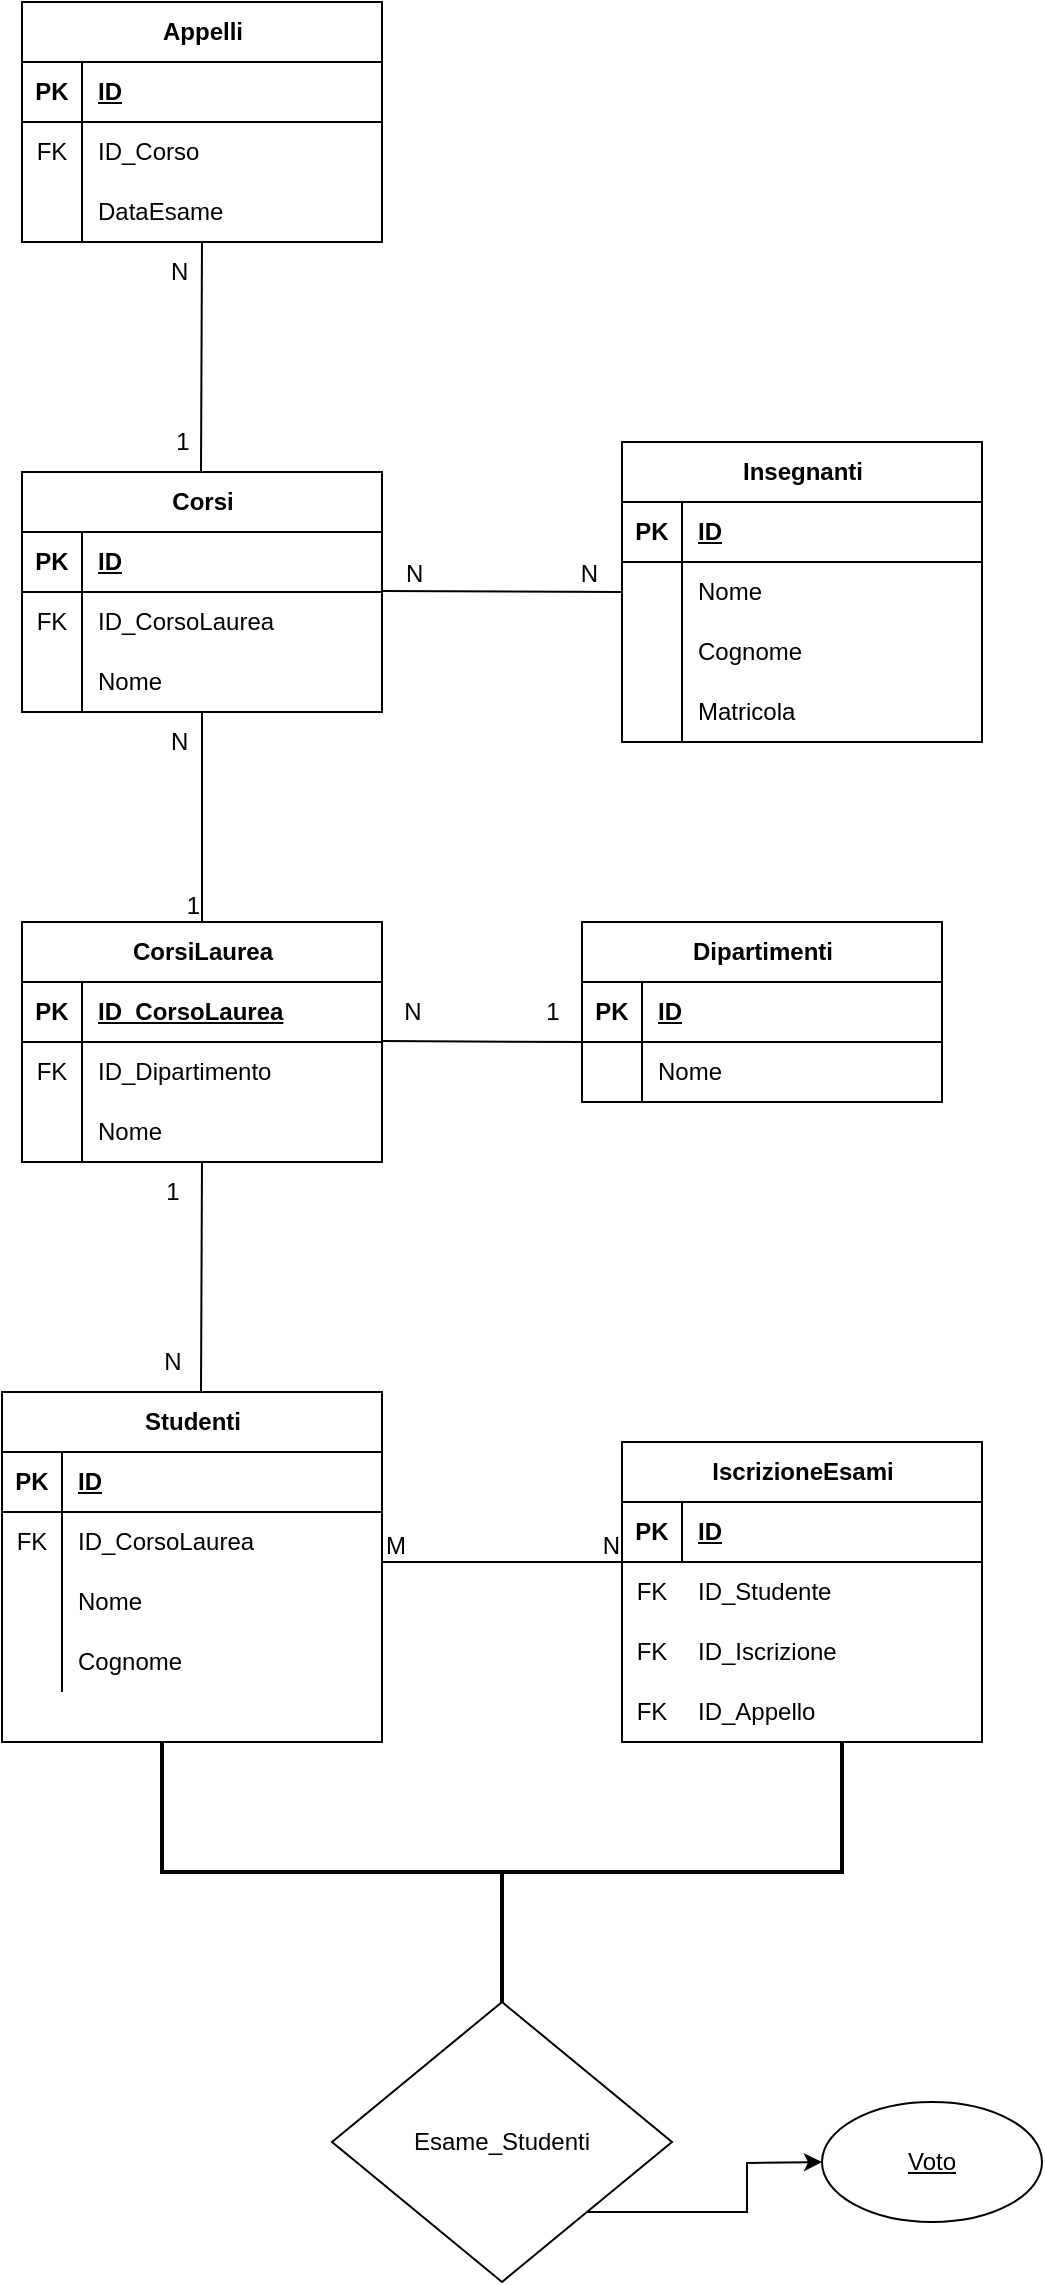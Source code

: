 <mxfile version="23.0.2" type="device">
  <diagram name="Pagina-1" id="lV5YUhgsX5KW6zke6c73">
    <mxGraphModel dx="1098" dy="820" grid="1" gridSize="10" guides="1" tooltips="1" connect="1" arrows="1" fold="1" page="1" pageScale="1" pageWidth="827" pageHeight="1169" math="0" shadow="0">
      <root>
        <mxCell id="0" />
        <mxCell id="1" parent="0" />
        <mxCell id="ryX4nvLWjxonOQmf7CWa-5" value="Corsi" style="shape=table;startSize=30;container=1;collapsible=1;childLayout=tableLayout;fixedRows=1;rowLines=0;fontStyle=1;align=center;resizeLast=1;html=1;" vertex="1" parent="1">
          <mxGeometry x="40" y="465" width="180" height="120" as="geometry" />
        </mxCell>
        <mxCell id="ryX4nvLWjxonOQmf7CWa-6" value="" style="shape=tableRow;horizontal=0;startSize=0;swimlaneHead=0;swimlaneBody=0;fillColor=none;collapsible=0;dropTarget=0;points=[[0,0.5],[1,0.5]];portConstraint=eastwest;top=0;left=0;right=0;bottom=1;" vertex="1" parent="ryX4nvLWjxonOQmf7CWa-5">
          <mxGeometry y="30" width="180" height="30" as="geometry" />
        </mxCell>
        <mxCell id="ryX4nvLWjxonOQmf7CWa-7" value="PK" style="shape=partialRectangle;connectable=0;fillColor=none;top=0;left=0;bottom=0;right=0;fontStyle=1;overflow=hidden;whiteSpace=wrap;html=1;" vertex="1" parent="ryX4nvLWjxonOQmf7CWa-6">
          <mxGeometry width="30" height="30" as="geometry">
            <mxRectangle width="30" height="30" as="alternateBounds" />
          </mxGeometry>
        </mxCell>
        <mxCell id="ryX4nvLWjxonOQmf7CWa-8" value="ID" style="shape=partialRectangle;connectable=0;fillColor=none;top=0;left=0;bottom=0;right=0;align=left;spacingLeft=6;fontStyle=5;overflow=hidden;whiteSpace=wrap;html=1;" vertex="1" parent="ryX4nvLWjxonOQmf7CWa-6">
          <mxGeometry x="30" width="150" height="30" as="geometry">
            <mxRectangle width="150" height="30" as="alternateBounds" />
          </mxGeometry>
        </mxCell>
        <mxCell id="ryX4nvLWjxonOQmf7CWa-9" value="" style="shape=tableRow;horizontal=0;startSize=0;swimlaneHead=0;swimlaneBody=0;fillColor=none;collapsible=0;dropTarget=0;points=[[0,0.5],[1,0.5]];portConstraint=eastwest;top=0;left=0;right=0;bottom=0;" vertex="1" parent="ryX4nvLWjxonOQmf7CWa-5">
          <mxGeometry y="60" width="180" height="30" as="geometry" />
        </mxCell>
        <mxCell id="ryX4nvLWjxonOQmf7CWa-10" value="FK" style="shape=partialRectangle;connectable=0;fillColor=none;top=0;left=0;bottom=0;right=0;editable=1;overflow=hidden;whiteSpace=wrap;html=1;" vertex="1" parent="ryX4nvLWjxonOQmf7CWa-9">
          <mxGeometry width="30" height="30" as="geometry">
            <mxRectangle width="30" height="30" as="alternateBounds" />
          </mxGeometry>
        </mxCell>
        <mxCell id="ryX4nvLWjxonOQmf7CWa-11" value="ID_CorsoLaurea" style="shape=partialRectangle;connectable=0;fillColor=none;top=0;left=0;bottom=0;right=0;align=left;spacingLeft=6;overflow=hidden;whiteSpace=wrap;html=1;" vertex="1" parent="ryX4nvLWjxonOQmf7CWa-9">
          <mxGeometry x="30" width="150" height="30" as="geometry">
            <mxRectangle width="150" height="30" as="alternateBounds" />
          </mxGeometry>
        </mxCell>
        <mxCell id="ryX4nvLWjxonOQmf7CWa-12" value="" style="shape=tableRow;horizontal=0;startSize=0;swimlaneHead=0;swimlaneBody=0;fillColor=none;collapsible=0;dropTarget=0;points=[[0,0.5],[1,0.5]];portConstraint=eastwest;top=0;left=0;right=0;bottom=0;" vertex="1" parent="ryX4nvLWjxonOQmf7CWa-5">
          <mxGeometry y="90" width="180" height="30" as="geometry" />
        </mxCell>
        <mxCell id="ryX4nvLWjxonOQmf7CWa-13" value="" style="shape=partialRectangle;connectable=0;fillColor=none;top=0;left=0;bottom=0;right=0;editable=1;overflow=hidden;whiteSpace=wrap;html=1;" vertex="1" parent="ryX4nvLWjxonOQmf7CWa-12">
          <mxGeometry width="30" height="30" as="geometry">
            <mxRectangle width="30" height="30" as="alternateBounds" />
          </mxGeometry>
        </mxCell>
        <mxCell id="ryX4nvLWjxonOQmf7CWa-14" value="Nome" style="shape=partialRectangle;connectable=0;fillColor=none;top=0;left=0;bottom=0;right=0;align=left;spacingLeft=6;overflow=hidden;whiteSpace=wrap;html=1;" vertex="1" parent="ryX4nvLWjxonOQmf7CWa-12">
          <mxGeometry x="30" width="150" height="30" as="geometry">
            <mxRectangle width="150" height="30" as="alternateBounds" />
          </mxGeometry>
        </mxCell>
        <mxCell id="ryX4nvLWjxonOQmf7CWa-31" value="Insegnanti" style="shape=table;startSize=30;container=1;collapsible=1;childLayout=tableLayout;fixedRows=1;rowLines=0;fontStyle=1;align=center;resizeLast=1;html=1;" vertex="1" parent="1">
          <mxGeometry x="340" y="450" width="180" height="150" as="geometry" />
        </mxCell>
        <mxCell id="ryX4nvLWjxonOQmf7CWa-32" value="" style="shape=tableRow;horizontal=0;startSize=0;swimlaneHead=0;swimlaneBody=0;fillColor=none;collapsible=0;dropTarget=0;points=[[0,0.5],[1,0.5]];portConstraint=eastwest;top=0;left=0;right=0;bottom=1;" vertex="1" parent="ryX4nvLWjxonOQmf7CWa-31">
          <mxGeometry y="30" width="180" height="30" as="geometry" />
        </mxCell>
        <mxCell id="ryX4nvLWjxonOQmf7CWa-33" value="PK" style="shape=partialRectangle;connectable=0;fillColor=none;top=0;left=0;bottom=0;right=0;fontStyle=1;overflow=hidden;whiteSpace=wrap;html=1;" vertex="1" parent="ryX4nvLWjxonOQmf7CWa-32">
          <mxGeometry width="30" height="30" as="geometry">
            <mxRectangle width="30" height="30" as="alternateBounds" />
          </mxGeometry>
        </mxCell>
        <mxCell id="ryX4nvLWjxonOQmf7CWa-34" value="ID" style="shape=partialRectangle;connectable=0;fillColor=none;top=0;left=0;bottom=0;right=0;align=left;spacingLeft=6;fontStyle=5;overflow=hidden;whiteSpace=wrap;html=1;" vertex="1" parent="ryX4nvLWjxonOQmf7CWa-32">
          <mxGeometry x="30" width="150" height="30" as="geometry">
            <mxRectangle width="150" height="30" as="alternateBounds" />
          </mxGeometry>
        </mxCell>
        <mxCell id="ryX4nvLWjxonOQmf7CWa-41" value="" style="shape=tableRow;horizontal=0;startSize=0;swimlaneHead=0;swimlaneBody=0;fillColor=none;collapsible=0;dropTarget=0;points=[[0,0.5],[1,0.5]];portConstraint=eastwest;top=0;left=0;right=0;bottom=0;" vertex="1" parent="ryX4nvLWjxonOQmf7CWa-31">
          <mxGeometry y="60" width="180" height="30" as="geometry" />
        </mxCell>
        <mxCell id="ryX4nvLWjxonOQmf7CWa-42" value="" style="shape=partialRectangle;connectable=0;fillColor=none;top=0;left=0;bottom=0;right=0;editable=1;overflow=hidden;whiteSpace=wrap;html=1;" vertex="1" parent="ryX4nvLWjxonOQmf7CWa-41">
          <mxGeometry width="30" height="30" as="geometry">
            <mxRectangle width="30" height="30" as="alternateBounds" />
          </mxGeometry>
        </mxCell>
        <mxCell id="ryX4nvLWjxonOQmf7CWa-43" value="Nome" style="shape=partialRectangle;connectable=0;fillColor=none;top=0;left=0;bottom=0;right=0;align=left;spacingLeft=6;overflow=hidden;whiteSpace=wrap;html=1;" vertex="1" parent="ryX4nvLWjxonOQmf7CWa-41">
          <mxGeometry x="30" width="150" height="30" as="geometry">
            <mxRectangle width="150" height="30" as="alternateBounds" />
          </mxGeometry>
        </mxCell>
        <mxCell id="ryX4nvLWjxonOQmf7CWa-44" value="" style="shape=tableRow;horizontal=0;startSize=0;swimlaneHead=0;swimlaneBody=0;fillColor=none;collapsible=0;dropTarget=0;points=[[0,0.5],[1,0.5]];portConstraint=eastwest;top=0;left=0;right=0;bottom=0;" vertex="1" parent="ryX4nvLWjxonOQmf7CWa-31">
          <mxGeometry y="90" width="180" height="30" as="geometry" />
        </mxCell>
        <mxCell id="ryX4nvLWjxonOQmf7CWa-45" value="" style="shape=partialRectangle;connectable=0;fillColor=none;top=0;left=0;bottom=0;right=0;editable=1;overflow=hidden;whiteSpace=wrap;html=1;" vertex="1" parent="ryX4nvLWjxonOQmf7CWa-44">
          <mxGeometry width="30" height="30" as="geometry">
            <mxRectangle width="30" height="30" as="alternateBounds" />
          </mxGeometry>
        </mxCell>
        <mxCell id="ryX4nvLWjxonOQmf7CWa-46" value="Cognome" style="shape=partialRectangle;connectable=0;fillColor=none;top=0;left=0;bottom=0;right=0;align=left;spacingLeft=6;overflow=hidden;whiteSpace=wrap;html=1;" vertex="1" parent="ryX4nvLWjxonOQmf7CWa-44">
          <mxGeometry x="30" width="150" height="30" as="geometry">
            <mxRectangle width="150" height="30" as="alternateBounds" />
          </mxGeometry>
        </mxCell>
        <mxCell id="ryX4nvLWjxonOQmf7CWa-38" value="" style="shape=tableRow;horizontal=0;startSize=0;swimlaneHead=0;swimlaneBody=0;fillColor=none;collapsible=0;dropTarget=0;points=[[0,0.5],[1,0.5]];portConstraint=eastwest;top=0;left=0;right=0;bottom=0;" vertex="1" parent="ryX4nvLWjxonOQmf7CWa-31">
          <mxGeometry y="120" width="180" height="30" as="geometry" />
        </mxCell>
        <mxCell id="ryX4nvLWjxonOQmf7CWa-39" value="" style="shape=partialRectangle;connectable=0;fillColor=none;top=0;left=0;bottom=0;right=0;editable=1;overflow=hidden;whiteSpace=wrap;html=1;" vertex="1" parent="ryX4nvLWjxonOQmf7CWa-38">
          <mxGeometry width="30" height="30" as="geometry">
            <mxRectangle width="30" height="30" as="alternateBounds" />
          </mxGeometry>
        </mxCell>
        <mxCell id="ryX4nvLWjxonOQmf7CWa-40" value="Matricola" style="shape=partialRectangle;connectable=0;fillColor=none;top=0;left=0;bottom=0;right=0;align=left;spacingLeft=6;overflow=hidden;whiteSpace=wrap;html=1;" vertex="1" parent="ryX4nvLWjxonOQmf7CWa-38">
          <mxGeometry x="30" width="150" height="30" as="geometry">
            <mxRectangle width="150" height="30" as="alternateBounds" />
          </mxGeometry>
        </mxCell>
        <mxCell id="ryX4nvLWjxonOQmf7CWa-49" value="" style="endArrow=none;html=1;rounded=0;" edge="1" parent="1">
          <mxGeometry relative="1" as="geometry">
            <mxPoint x="129.5" y="465" as="sourcePoint" />
            <mxPoint x="130" y="350" as="targetPoint" />
          </mxGeometry>
        </mxCell>
        <mxCell id="ryX4nvLWjxonOQmf7CWa-123" value="Appelli" style="shape=table;startSize=30;container=1;collapsible=1;childLayout=tableLayout;fixedRows=1;rowLines=0;fontStyle=1;align=center;resizeLast=1;html=1;" vertex="1" parent="1">
          <mxGeometry x="40" y="230" width="180" height="120" as="geometry" />
        </mxCell>
        <mxCell id="ryX4nvLWjxonOQmf7CWa-124" value="" style="shape=tableRow;horizontal=0;startSize=0;swimlaneHead=0;swimlaneBody=0;fillColor=none;collapsible=0;dropTarget=0;points=[[0,0.5],[1,0.5]];portConstraint=eastwest;top=0;left=0;right=0;bottom=1;" vertex="1" parent="ryX4nvLWjxonOQmf7CWa-123">
          <mxGeometry y="30" width="180" height="30" as="geometry" />
        </mxCell>
        <mxCell id="ryX4nvLWjxonOQmf7CWa-125" value="PK" style="shape=partialRectangle;connectable=0;fillColor=none;top=0;left=0;bottom=0;right=0;fontStyle=1;overflow=hidden;whiteSpace=wrap;html=1;" vertex="1" parent="ryX4nvLWjxonOQmf7CWa-124">
          <mxGeometry width="30" height="30" as="geometry">
            <mxRectangle width="30" height="30" as="alternateBounds" />
          </mxGeometry>
        </mxCell>
        <mxCell id="ryX4nvLWjxonOQmf7CWa-126" value="ID" style="shape=partialRectangle;connectable=0;fillColor=none;top=0;left=0;bottom=0;right=0;align=left;spacingLeft=6;fontStyle=5;overflow=hidden;whiteSpace=wrap;html=1;" vertex="1" parent="ryX4nvLWjxonOQmf7CWa-124">
          <mxGeometry x="30" width="150" height="30" as="geometry">
            <mxRectangle width="150" height="30" as="alternateBounds" />
          </mxGeometry>
        </mxCell>
        <mxCell id="ryX4nvLWjxonOQmf7CWa-127" value="" style="shape=tableRow;horizontal=0;startSize=0;swimlaneHead=0;swimlaneBody=0;fillColor=none;collapsible=0;dropTarget=0;points=[[0,0.5],[1,0.5]];portConstraint=eastwest;top=0;left=0;right=0;bottom=0;" vertex="1" parent="ryX4nvLWjxonOQmf7CWa-123">
          <mxGeometry y="60" width="180" height="30" as="geometry" />
        </mxCell>
        <mxCell id="ryX4nvLWjxonOQmf7CWa-128" value="FK" style="shape=partialRectangle;connectable=0;fillColor=none;top=0;left=0;bottom=0;right=0;editable=1;overflow=hidden;whiteSpace=wrap;html=1;" vertex="1" parent="ryX4nvLWjxonOQmf7CWa-127">
          <mxGeometry width="30" height="30" as="geometry">
            <mxRectangle width="30" height="30" as="alternateBounds" />
          </mxGeometry>
        </mxCell>
        <mxCell id="ryX4nvLWjxonOQmf7CWa-129" value="ID_Corso" style="shape=partialRectangle;connectable=0;fillColor=none;top=0;left=0;bottom=0;right=0;align=left;spacingLeft=6;overflow=hidden;whiteSpace=wrap;html=1;" vertex="1" parent="ryX4nvLWjxonOQmf7CWa-127">
          <mxGeometry x="30" width="150" height="30" as="geometry">
            <mxRectangle width="150" height="30" as="alternateBounds" />
          </mxGeometry>
        </mxCell>
        <mxCell id="ryX4nvLWjxonOQmf7CWa-130" value="" style="shape=tableRow;horizontal=0;startSize=0;swimlaneHead=0;swimlaneBody=0;fillColor=none;collapsible=0;dropTarget=0;points=[[0,0.5],[1,0.5]];portConstraint=eastwest;top=0;left=0;right=0;bottom=0;" vertex="1" parent="ryX4nvLWjxonOQmf7CWa-123">
          <mxGeometry y="90" width="180" height="30" as="geometry" />
        </mxCell>
        <mxCell id="ryX4nvLWjxonOQmf7CWa-131" value="" style="shape=partialRectangle;connectable=0;fillColor=none;top=0;left=0;bottom=0;right=0;editable=1;overflow=hidden;whiteSpace=wrap;html=1;" vertex="1" parent="ryX4nvLWjxonOQmf7CWa-130">
          <mxGeometry width="30" height="30" as="geometry">
            <mxRectangle width="30" height="30" as="alternateBounds" />
          </mxGeometry>
        </mxCell>
        <mxCell id="ryX4nvLWjxonOQmf7CWa-132" value="DataEsame" style="shape=partialRectangle;connectable=0;fillColor=none;top=0;left=0;bottom=0;right=0;align=left;spacingLeft=6;overflow=hidden;whiteSpace=wrap;html=1;" vertex="1" parent="ryX4nvLWjxonOQmf7CWa-130">
          <mxGeometry x="30" width="150" height="30" as="geometry">
            <mxRectangle width="150" height="30" as="alternateBounds" />
          </mxGeometry>
        </mxCell>
        <mxCell id="ryX4nvLWjxonOQmf7CWa-133" value="&lt;span style=&quot;white-space: pre;&quot;&gt;&#x9;&lt;/span&gt;N" style="text;html=1;align=center;verticalAlign=middle;resizable=0;points=[];autosize=1;strokeColor=none;fillColor=none;" vertex="1" parent="1">
          <mxGeometry x="75" y="350" width="60" height="30" as="geometry" />
        </mxCell>
        <mxCell id="ryX4nvLWjxonOQmf7CWa-134" value="1" style="text;html=1;align=center;verticalAlign=middle;resizable=0;points=[];autosize=1;strokeColor=none;fillColor=none;" vertex="1" parent="1">
          <mxGeometry x="105" y="435" width="30" height="30" as="geometry" />
        </mxCell>
        <mxCell id="ryX4nvLWjxonOQmf7CWa-158" value="Studenti" style="shape=table;startSize=30;container=1;collapsible=1;childLayout=tableLayout;fixedRows=1;rowLines=0;fontStyle=1;align=center;resizeLast=1;html=1;" vertex="1" parent="1">
          <mxGeometry x="30" y="925" width="190" height="175" as="geometry" />
        </mxCell>
        <mxCell id="ryX4nvLWjxonOQmf7CWa-159" value="" style="shape=tableRow;horizontal=0;startSize=0;swimlaneHead=0;swimlaneBody=0;fillColor=none;collapsible=0;dropTarget=0;points=[[0,0.5],[1,0.5]];portConstraint=eastwest;top=0;left=0;right=0;bottom=1;" vertex="1" parent="ryX4nvLWjxonOQmf7CWa-158">
          <mxGeometry y="30" width="190" height="30" as="geometry" />
        </mxCell>
        <mxCell id="ryX4nvLWjxonOQmf7CWa-160" value="PK" style="shape=partialRectangle;connectable=0;fillColor=none;top=0;left=0;bottom=0;right=0;fontStyle=1;overflow=hidden;whiteSpace=wrap;html=1;" vertex="1" parent="ryX4nvLWjxonOQmf7CWa-159">
          <mxGeometry width="30" height="30" as="geometry">
            <mxRectangle width="30" height="30" as="alternateBounds" />
          </mxGeometry>
        </mxCell>
        <mxCell id="ryX4nvLWjxonOQmf7CWa-161" value="ID" style="shape=partialRectangle;connectable=0;fillColor=none;top=0;left=0;bottom=0;right=0;align=left;spacingLeft=6;fontStyle=5;overflow=hidden;whiteSpace=wrap;html=1;" vertex="1" parent="ryX4nvLWjxonOQmf7CWa-159">
          <mxGeometry x="30" width="160" height="30" as="geometry">
            <mxRectangle width="160" height="30" as="alternateBounds" />
          </mxGeometry>
        </mxCell>
        <mxCell id="ryX4nvLWjxonOQmf7CWa-162" value="" style="shape=tableRow;horizontal=0;startSize=0;swimlaneHead=0;swimlaneBody=0;fillColor=none;collapsible=0;dropTarget=0;points=[[0,0.5],[1,0.5]];portConstraint=eastwest;top=0;left=0;right=0;bottom=0;" vertex="1" parent="ryX4nvLWjxonOQmf7CWa-158">
          <mxGeometry y="60" width="190" height="30" as="geometry" />
        </mxCell>
        <mxCell id="ryX4nvLWjxonOQmf7CWa-163" value="FK" style="shape=partialRectangle;connectable=0;fillColor=none;top=0;left=0;bottom=0;right=0;editable=1;overflow=hidden;whiteSpace=wrap;html=1;" vertex="1" parent="ryX4nvLWjxonOQmf7CWa-162">
          <mxGeometry width="30" height="30" as="geometry">
            <mxRectangle width="30" height="30" as="alternateBounds" />
          </mxGeometry>
        </mxCell>
        <mxCell id="ryX4nvLWjxonOQmf7CWa-164" value="ID_CorsoLaurea" style="shape=partialRectangle;connectable=0;fillColor=none;top=0;left=0;bottom=0;right=0;align=left;spacingLeft=6;overflow=hidden;whiteSpace=wrap;html=1;" vertex="1" parent="ryX4nvLWjxonOQmf7CWa-162">
          <mxGeometry x="30" width="160" height="30" as="geometry">
            <mxRectangle width="160" height="30" as="alternateBounds" />
          </mxGeometry>
        </mxCell>
        <mxCell id="ryX4nvLWjxonOQmf7CWa-205" value="" style="shape=tableRow;horizontal=0;startSize=0;swimlaneHead=0;swimlaneBody=0;fillColor=none;collapsible=0;dropTarget=0;points=[[0,0.5],[1,0.5]];portConstraint=eastwest;top=0;left=0;right=0;bottom=0;" vertex="1" parent="ryX4nvLWjxonOQmf7CWa-158">
          <mxGeometry y="90" width="190" height="30" as="geometry" />
        </mxCell>
        <mxCell id="ryX4nvLWjxonOQmf7CWa-206" value="" style="shape=partialRectangle;connectable=0;fillColor=none;top=0;left=0;bottom=0;right=0;editable=1;overflow=hidden;whiteSpace=wrap;html=1;" vertex="1" parent="ryX4nvLWjxonOQmf7CWa-205">
          <mxGeometry width="30" height="30" as="geometry">
            <mxRectangle width="30" height="30" as="alternateBounds" />
          </mxGeometry>
        </mxCell>
        <mxCell id="ryX4nvLWjxonOQmf7CWa-207" value="Nome" style="shape=partialRectangle;connectable=0;fillColor=none;top=0;left=0;bottom=0;right=0;align=left;spacingLeft=6;overflow=hidden;whiteSpace=wrap;html=1;" vertex="1" parent="ryX4nvLWjxonOQmf7CWa-205">
          <mxGeometry x="30" width="160" height="30" as="geometry">
            <mxRectangle width="160" height="30" as="alternateBounds" />
          </mxGeometry>
        </mxCell>
        <mxCell id="ryX4nvLWjxonOQmf7CWa-165" value="" style="shape=tableRow;horizontal=0;startSize=0;swimlaneHead=0;swimlaneBody=0;fillColor=none;collapsible=0;dropTarget=0;points=[[0,0.5],[1,0.5]];portConstraint=eastwest;top=0;left=0;right=0;bottom=0;" vertex="1" parent="ryX4nvLWjxonOQmf7CWa-158">
          <mxGeometry y="120" width="190" height="30" as="geometry" />
        </mxCell>
        <mxCell id="ryX4nvLWjxonOQmf7CWa-166" value="" style="shape=partialRectangle;connectable=0;fillColor=none;top=0;left=0;bottom=0;right=0;editable=1;overflow=hidden;whiteSpace=wrap;html=1;" vertex="1" parent="ryX4nvLWjxonOQmf7CWa-165">
          <mxGeometry width="30" height="30" as="geometry">
            <mxRectangle width="30" height="30" as="alternateBounds" />
          </mxGeometry>
        </mxCell>
        <mxCell id="ryX4nvLWjxonOQmf7CWa-167" value="Cognome" style="shape=partialRectangle;connectable=0;fillColor=none;top=0;left=0;bottom=0;right=0;align=left;spacingLeft=6;overflow=hidden;whiteSpace=wrap;html=1;" vertex="1" parent="ryX4nvLWjxonOQmf7CWa-165">
          <mxGeometry x="30" width="160" height="30" as="geometry">
            <mxRectangle width="160" height="30" as="alternateBounds" />
          </mxGeometry>
        </mxCell>
        <mxCell id="ryX4nvLWjxonOQmf7CWa-169" value="" style="endArrow=none;html=1;rounded=0;" edge="1" parent="1">
          <mxGeometry relative="1" as="geometry">
            <mxPoint x="129.5" y="925" as="sourcePoint" />
            <mxPoint x="130" y="810" as="targetPoint" />
          </mxGeometry>
        </mxCell>
        <mxCell id="ryX4nvLWjxonOQmf7CWa-170" value="CorsiLaurea" style="shape=table;startSize=30;container=1;collapsible=1;childLayout=tableLayout;fixedRows=1;rowLines=0;fontStyle=1;align=center;resizeLast=1;html=1;" vertex="1" parent="1">
          <mxGeometry x="40" y="690" width="180" height="120" as="geometry" />
        </mxCell>
        <mxCell id="ryX4nvLWjxonOQmf7CWa-171" value="" style="shape=tableRow;horizontal=0;startSize=0;swimlaneHead=0;swimlaneBody=0;fillColor=none;collapsible=0;dropTarget=0;points=[[0,0.5],[1,0.5]];portConstraint=eastwest;top=0;left=0;right=0;bottom=1;" vertex="1" parent="ryX4nvLWjxonOQmf7CWa-170">
          <mxGeometry y="30" width="180" height="30" as="geometry" />
        </mxCell>
        <mxCell id="ryX4nvLWjxonOQmf7CWa-172" value="PK" style="shape=partialRectangle;connectable=0;fillColor=none;top=0;left=0;bottom=0;right=0;fontStyle=1;overflow=hidden;whiteSpace=wrap;html=1;" vertex="1" parent="ryX4nvLWjxonOQmf7CWa-171">
          <mxGeometry width="30" height="30" as="geometry">
            <mxRectangle width="30" height="30" as="alternateBounds" />
          </mxGeometry>
        </mxCell>
        <mxCell id="ryX4nvLWjxonOQmf7CWa-173" value="ID_CorsoLaurea" style="shape=partialRectangle;connectable=0;fillColor=none;top=0;left=0;bottom=0;right=0;align=left;spacingLeft=6;fontStyle=5;overflow=hidden;whiteSpace=wrap;html=1;" vertex="1" parent="ryX4nvLWjxonOQmf7CWa-171">
          <mxGeometry x="30" width="150" height="30" as="geometry">
            <mxRectangle width="150" height="30" as="alternateBounds" />
          </mxGeometry>
        </mxCell>
        <mxCell id="ryX4nvLWjxonOQmf7CWa-186" value="" style="shape=tableRow;horizontal=0;startSize=0;swimlaneHead=0;swimlaneBody=0;fillColor=none;collapsible=0;dropTarget=0;points=[[0,0.5],[1,0.5]];portConstraint=eastwest;top=0;left=0;right=0;bottom=0;" vertex="1" parent="ryX4nvLWjxonOQmf7CWa-170">
          <mxGeometry y="60" width="180" height="30" as="geometry" />
        </mxCell>
        <mxCell id="ryX4nvLWjxonOQmf7CWa-187" value="FK" style="shape=partialRectangle;connectable=0;fillColor=none;top=0;left=0;bottom=0;right=0;editable=1;overflow=hidden;whiteSpace=wrap;html=1;" vertex="1" parent="ryX4nvLWjxonOQmf7CWa-186">
          <mxGeometry width="30" height="30" as="geometry">
            <mxRectangle width="30" height="30" as="alternateBounds" />
          </mxGeometry>
        </mxCell>
        <mxCell id="ryX4nvLWjxonOQmf7CWa-188" value="ID_Dipartimento" style="shape=partialRectangle;connectable=0;fillColor=none;top=0;left=0;bottom=0;right=0;align=left;spacingLeft=6;overflow=hidden;whiteSpace=wrap;html=1;" vertex="1" parent="ryX4nvLWjxonOQmf7CWa-186">
          <mxGeometry x="30" width="150" height="30" as="geometry">
            <mxRectangle width="150" height="30" as="alternateBounds" />
          </mxGeometry>
        </mxCell>
        <mxCell id="ryX4nvLWjxonOQmf7CWa-174" value="" style="shape=tableRow;horizontal=0;startSize=0;swimlaneHead=0;swimlaneBody=0;fillColor=none;collapsible=0;dropTarget=0;points=[[0,0.5],[1,0.5]];portConstraint=eastwest;top=0;left=0;right=0;bottom=0;" vertex="1" parent="ryX4nvLWjxonOQmf7CWa-170">
          <mxGeometry y="90" width="180" height="30" as="geometry" />
        </mxCell>
        <mxCell id="ryX4nvLWjxonOQmf7CWa-175" value="" style="shape=partialRectangle;connectable=0;fillColor=none;top=0;left=0;bottom=0;right=0;editable=1;overflow=hidden;whiteSpace=wrap;html=1;" vertex="1" parent="ryX4nvLWjxonOQmf7CWa-174">
          <mxGeometry width="30" height="30" as="geometry">
            <mxRectangle width="30" height="30" as="alternateBounds" />
          </mxGeometry>
        </mxCell>
        <mxCell id="ryX4nvLWjxonOQmf7CWa-176" value="Nome" style="shape=partialRectangle;connectable=0;fillColor=none;top=0;left=0;bottom=0;right=0;align=left;spacingLeft=6;overflow=hidden;whiteSpace=wrap;html=1;" vertex="1" parent="ryX4nvLWjxonOQmf7CWa-174">
          <mxGeometry x="30" width="150" height="30" as="geometry">
            <mxRectangle width="150" height="30" as="alternateBounds" />
          </mxGeometry>
        </mxCell>
        <mxCell id="ryX4nvLWjxonOQmf7CWa-180" value="1" style="text;html=1;align=center;verticalAlign=middle;resizable=0;points=[];autosize=1;strokeColor=none;fillColor=none;" vertex="1" parent="1">
          <mxGeometry x="100" y="810" width="30" height="30" as="geometry" />
        </mxCell>
        <mxCell id="ryX4nvLWjxonOQmf7CWa-181" value="N" style="text;html=1;align=center;verticalAlign=middle;resizable=0;points=[];autosize=1;strokeColor=none;fillColor=none;" vertex="1" parent="1">
          <mxGeometry x="100" y="895" width="30" height="30" as="geometry" />
        </mxCell>
        <mxCell id="ryX4nvLWjxonOQmf7CWa-183" value="" style="endArrow=none;html=1;rounded=0;entryX=0.5;entryY=0;entryDx=0;entryDy=0;" edge="1" parent="1" source="ryX4nvLWjxonOQmf7CWa-12" target="ryX4nvLWjxonOQmf7CWa-170">
          <mxGeometry relative="1" as="geometry">
            <mxPoint x="60" y="630" as="sourcePoint" />
            <mxPoint x="220" y="630" as="targetPoint" />
          </mxGeometry>
        </mxCell>
        <mxCell id="ryX4nvLWjxonOQmf7CWa-184" value="1" style="resizable=0;html=1;whiteSpace=wrap;align=right;verticalAlign=bottom;" connectable="0" vertex="1" parent="ryX4nvLWjxonOQmf7CWa-183">
          <mxGeometry x="1" relative="1" as="geometry" />
        </mxCell>
        <mxCell id="ryX4nvLWjxonOQmf7CWa-185" value="&lt;span style=&quot;white-space: pre;&quot;&gt;&#x9;&lt;/span&gt;N" style="text;html=1;align=center;verticalAlign=middle;resizable=0;points=[];autosize=1;strokeColor=none;fillColor=none;" vertex="1" parent="1">
          <mxGeometry x="75" y="585" width="60" height="30" as="geometry" />
        </mxCell>
        <mxCell id="ryX4nvLWjxonOQmf7CWa-189" value="Dipartimenti" style="shape=table;startSize=30;container=1;collapsible=1;childLayout=tableLayout;fixedRows=1;rowLines=0;fontStyle=1;align=center;resizeLast=1;html=1;" vertex="1" parent="1">
          <mxGeometry x="320" y="690" width="180" height="90" as="geometry" />
        </mxCell>
        <mxCell id="ryX4nvLWjxonOQmf7CWa-190" value="" style="shape=tableRow;horizontal=0;startSize=0;swimlaneHead=0;swimlaneBody=0;fillColor=none;collapsible=0;dropTarget=0;points=[[0,0.5],[1,0.5]];portConstraint=eastwest;top=0;left=0;right=0;bottom=1;" vertex="1" parent="ryX4nvLWjxonOQmf7CWa-189">
          <mxGeometry y="30" width="180" height="30" as="geometry" />
        </mxCell>
        <mxCell id="ryX4nvLWjxonOQmf7CWa-191" value="PK" style="shape=partialRectangle;connectable=0;fillColor=none;top=0;left=0;bottom=0;right=0;fontStyle=1;overflow=hidden;whiteSpace=wrap;html=1;" vertex="1" parent="ryX4nvLWjxonOQmf7CWa-190">
          <mxGeometry width="30" height="30" as="geometry">
            <mxRectangle width="30" height="30" as="alternateBounds" />
          </mxGeometry>
        </mxCell>
        <mxCell id="ryX4nvLWjxonOQmf7CWa-192" value="ID" style="shape=partialRectangle;connectable=0;fillColor=none;top=0;left=0;bottom=0;right=0;align=left;spacingLeft=6;fontStyle=5;overflow=hidden;whiteSpace=wrap;html=1;" vertex="1" parent="ryX4nvLWjxonOQmf7CWa-190">
          <mxGeometry x="30" width="150" height="30" as="geometry">
            <mxRectangle width="150" height="30" as="alternateBounds" />
          </mxGeometry>
        </mxCell>
        <mxCell id="ryX4nvLWjxonOQmf7CWa-193" value="" style="shape=tableRow;horizontal=0;startSize=0;swimlaneHead=0;swimlaneBody=0;fillColor=none;collapsible=0;dropTarget=0;points=[[0,0.5],[1,0.5]];portConstraint=eastwest;top=0;left=0;right=0;bottom=0;" vertex="1" parent="ryX4nvLWjxonOQmf7CWa-189">
          <mxGeometry y="60" width="180" height="30" as="geometry" />
        </mxCell>
        <mxCell id="ryX4nvLWjxonOQmf7CWa-194" value="" style="shape=partialRectangle;connectable=0;fillColor=none;top=0;left=0;bottom=0;right=0;editable=1;overflow=hidden;whiteSpace=wrap;html=1;" vertex="1" parent="ryX4nvLWjxonOQmf7CWa-193">
          <mxGeometry width="30" height="30" as="geometry">
            <mxRectangle width="30" height="30" as="alternateBounds" />
          </mxGeometry>
        </mxCell>
        <mxCell id="ryX4nvLWjxonOQmf7CWa-195" value="Nome" style="shape=partialRectangle;connectable=0;fillColor=none;top=0;left=0;bottom=0;right=0;align=left;spacingLeft=6;overflow=hidden;whiteSpace=wrap;html=1;" vertex="1" parent="ryX4nvLWjxonOQmf7CWa-193">
          <mxGeometry x="30" width="150" height="30" as="geometry">
            <mxRectangle width="150" height="30" as="alternateBounds" />
          </mxGeometry>
        </mxCell>
        <mxCell id="ryX4nvLWjxonOQmf7CWa-200" value="" style="endArrow=none;html=1;rounded=0;" edge="1" parent="1">
          <mxGeometry relative="1" as="geometry">
            <mxPoint x="220" y="749.5" as="sourcePoint" />
            <mxPoint x="320" y="750" as="targetPoint" />
          </mxGeometry>
        </mxCell>
        <mxCell id="ryX4nvLWjxonOQmf7CWa-201" value="" style="resizable=0;html=1;whiteSpace=wrap;align=right;verticalAlign=bottom;" connectable="0" vertex="1" parent="ryX4nvLWjxonOQmf7CWa-200">
          <mxGeometry x="1" relative="1" as="geometry" />
        </mxCell>
        <mxCell id="ryX4nvLWjxonOQmf7CWa-203" value="N" style="text;html=1;align=center;verticalAlign=middle;resizable=0;points=[];autosize=1;strokeColor=none;fillColor=none;" vertex="1" parent="1">
          <mxGeometry x="220" y="720" width="30" height="30" as="geometry" />
        </mxCell>
        <mxCell id="ryX4nvLWjxonOQmf7CWa-204" value="1" style="text;html=1;align=center;verticalAlign=middle;resizable=0;points=[];autosize=1;strokeColor=none;fillColor=none;" vertex="1" parent="1">
          <mxGeometry x="290" y="720" width="30" height="30" as="geometry" />
        </mxCell>
        <mxCell id="ryX4nvLWjxonOQmf7CWa-212" value="" style="endArrow=none;html=1;rounded=0;" edge="1" parent="1">
          <mxGeometry relative="1" as="geometry">
            <mxPoint x="220" y="524.5" as="sourcePoint" />
            <mxPoint x="340" y="525" as="targetPoint" />
          </mxGeometry>
        </mxCell>
        <mxCell id="ryX4nvLWjxonOQmf7CWa-213" value="N" style="resizable=0;html=1;whiteSpace=wrap;align=left;verticalAlign=bottom;" connectable="0" vertex="1" parent="ryX4nvLWjxonOQmf7CWa-212">
          <mxGeometry x="-1" relative="1" as="geometry">
            <mxPoint x="10" as="offset" />
          </mxGeometry>
        </mxCell>
        <mxCell id="ryX4nvLWjxonOQmf7CWa-214" value="N" style="resizable=0;html=1;whiteSpace=wrap;align=right;verticalAlign=bottom;" connectable="0" vertex="1" parent="ryX4nvLWjxonOQmf7CWa-212">
          <mxGeometry x="1" relative="1" as="geometry">
            <mxPoint x="-10" as="offset" />
          </mxGeometry>
        </mxCell>
        <mxCell id="ryX4nvLWjxonOQmf7CWa-215" value="" style="endArrow=none;html=1;rounded=0;" edge="1" parent="1">
          <mxGeometry relative="1" as="geometry">
            <mxPoint x="220" y="1010" as="sourcePoint" />
            <mxPoint x="340" y="1010" as="targetPoint" />
          </mxGeometry>
        </mxCell>
        <mxCell id="ryX4nvLWjxonOQmf7CWa-216" value="M" style="resizable=0;html=1;whiteSpace=wrap;align=left;verticalAlign=bottom;" connectable="0" vertex="1" parent="ryX4nvLWjxonOQmf7CWa-215">
          <mxGeometry x="-1" relative="1" as="geometry" />
        </mxCell>
        <mxCell id="ryX4nvLWjxonOQmf7CWa-217" value="N" style="resizable=0;html=1;whiteSpace=wrap;align=right;verticalAlign=bottom;" connectable="0" vertex="1" parent="ryX4nvLWjxonOQmf7CWa-215">
          <mxGeometry x="1" relative="1" as="geometry" />
        </mxCell>
        <mxCell id="ryX4nvLWjxonOQmf7CWa-220" value="IscrizioneEsami" style="shape=table;startSize=30;container=1;collapsible=1;childLayout=tableLayout;fixedRows=1;rowLines=0;fontStyle=1;align=center;resizeLast=1;html=1;" vertex="1" parent="1">
          <mxGeometry x="340" y="950" width="180" height="150" as="geometry" />
        </mxCell>
        <mxCell id="ryX4nvLWjxonOQmf7CWa-221" value="" style="shape=tableRow;horizontal=0;startSize=0;swimlaneHead=0;swimlaneBody=0;fillColor=none;collapsible=0;dropTarget=0;points=[[0,0.5],[1,0.5]];portConstraint=eastwest;top=0;left=0;right=0;bottom=1;" vertex="1" parent="ryX4nvLWjxonOQmf7CWa-220">
          <mxGeometry y="30" width="180" height="30" as="geometry" />
        </mxCell>
        <mxCell id="ryX4nvLWjxonOQmf7CWa-222" value="PK" style="shape=partialRectangle;connectable=0;fillColor=none;top=0;left=0;bottom=0;right=0;fontStyle=1;overflow=hidden;whiteSpace=wrap;html=1;" vertex="1" parent="ryX4nvLWjxonOQmf7CWa-221">
          <mxGeometry width="30" height="30" as="geometry">
            <mxRectangle width="30" height="30" as="alternateBounds" />
          </mxGeometry>
        </mxCell>
        <mxCell id="ryX4nvLWjxonOQmf7CWa-223" value="ID" style="shape=partialRectangle;connectable=0;fillColor=none;top=0;left=0;bottom=0;right=0;align=left;spacingLeft=6;fontStyle=5;overflow=hidden;whiteSpace=wrap;html=1;" vertex="1" parent="ryX4nvLWjxonOQmf7CWa-221">
          <mxGeometry x="30" width="150" height="30" as="geometry">
            <mxRectangle width="150" height="30" as="alternateBounds" />
          </mxGeometry>
        </mxCell>
        <mxCell id="ryX4nvLWjxonOQmf7CWa-227" value="" style="resizable=0;html=1;whiteSpace=wrap;align=right;verticalAlign=bottom;" connectable="0" vertex="1" parent="1">
          <mxGeometry x="340" y="1010.0" as="geometry" />
        </mxCell>
        <mxCell id="ryX4nvLWjxonOQmf7CWa-228" value="" style="shape=table;startSize=0;container=1;collapsible=1;childLayout=tableLayout;fixedRows=1;rowLines=0;fontStyle=0;align=center;resizeLast=1;strokeColor=none;fillColor=none;collapsible=0;" vertex="1" parent="1">
          <mxGeometry x="340" y="1010" width="180" height="90" as="geometry" />
        </mxCell>
        <mxCell id="ryX4nvLWjxonOQmf7CWa-235" value="" style="shape=tableRow;horizontal=0;startSize=0;swimlaneHead=0;swimlaneBody=0;fillColor=none;collapsible=0;dropTarget=0;points=[[0,0.5],[1,0.5]];portConstraint=eastwest;top=0;left=0;right=0;bottom=0;" vertex="1" parent="ryX4nvLWjxonOQmf7CWa-228">
          <mxGeometry width="180" height="30" as="geometry" />
        </mxCell>
        <mxCell id="ryX4nvLWjxonOQmf7CWa-236" value="FK" style="shape=partialRectangle;connectable=0;fillColor=none;top=0;left=0;bottom=0;right=0;fontStyle=0;overflow=hidden;whiteSpace=wrap;html=1;" vertex="1" parent="ryX4nvLWjxonOQmf7CWa-235">
          <mxGeometry width="30" height="30" as="geometry">
            <mxRectangle width="30" height="30" as="alternateBounds" />
          </mxGeometry>
        </mxCell>
        <mxCell id="ryX4nvLWjxonOQmf7CWa-237" value="ID_Studente" style="shape=partialRectangle;connectable=0;fillColor=none;top=0;left=0;bottom=0;right=0;align=left;spacingLeft=6;fontStyle=0;overflow=hidden;whiteSpace=wrap;html=1;" vertex="1" parent="ryX4nvLWjxonOQmf7CWa-235">
          <mxGeometry x="30" width="150" height="30" as="geometry">
            <mxRectangle width="150" height="30" as="alternateBounds" />
          </mxGeometry>
        </mxCell>
        <mxCell id="ryX4nvLWjxonOQmf7CWa-238" value="" style="shape=tableRow;horizontal=0;startSize=0;swimlaneHead=0;swimlaneBody=0;fillColor=none;collapsible=0;dropTarget=0;points=[[0,0.5],[1,0.5]];portConstraint=eastwest;top=0;left=0;right=0;bottom=0;" vertex="1" parent="ryX4nvLWjxonOQmf7CWa-228">
          <mxGeometry y="30" width="180" height="30" as="geometry" />
        </mxCell>
        <mxCell id="ryX4nvLWjxonOQmf7CWa-239" value="FK" style="shape=partialRectangle;connectable=0;fillColor=none;top=0;left=0;bottom=0;right=0;fontStyle=0;overflow=hidden;whiteSpace=wrap;html=1;" vertex="1" parent="ryX4nvLWjxonOQmf7CWa-238">
          <mxGeometry width="30" height="30" as="geometry">
            <mxRectangle width="30" height="30" as="alternateBounds" />
          </mxGeometry>
        </mxCell>
        <mxCell id="ryX4nvLWjxonOQmf7CWa-240" value="ID_Iscrizione" style="shape=partialRectangle;connectable=0;fillColor=none;top=0;left=0;bottom=0;right=0;align=left;spacingLeft=6;fontStyle=0;overflow=hidden;whiteSpace=wrap;html=1;" vertex="1" parent="ryX4nvLWjxonOQmf7CWa-238">
          <mxGeometry x="30" width="150" height="30" as="geometry">
            <mxRectangle width="150" height="30" as="alternateBounds" />
          </mxGeometry>
        </mxCell>
        <mxCell id="ryX4nvLWjxonOQmf7CWa-229" value="" style="shape=tableRow;horizontal=0;startSize=0;swimlaneHead=0;swimlaneBody=0;fillColor=none;collapsible=0;dropTarget=0;points=[[0,0.5],[1,0.5]];portConstraint=eastwest;top=0;left=0;right=0;bottom=0;" vertex="1" parent="ryX4nvLWjxonOQmf7CWa-228">
          <mxGeometry y="60" width="180" height="30" as="geometry" />
        </mxCell>
        <mxCell id="ryX4nvLWjxonOQmf7CWa-230" value="FK" style="shape=partialRectangle;connectable=0;fillColor=none;top=0;left=0;bottom=0;right=0;fontStyle=0;overflow=hidden;whiteSpace=wrap;html=1;" vertex="1" parent="ryX4nvLWjxonOQmf7CWa-229">
          <mxGeometry width="30" height="30" as="geometry">
            <mxRectangle width="30" height="30" as="alternateBounds" />
          </mxGeometry>
        </mxCell>
        <mxCell id="ryX4nvLWjxonOQmf7CWa-231" value="ID_Appello" style="shape=partialRectangle;connectable=0;fillColor=none;top=0;left=0;bottom=0;right=0;align=left;spacingLeft=6;fontStyle=0;overflow=hidden;whiteSpace=wrap;html=1;" vertex="1" parent="ryX4nvLWjxonOQmf7CWa-229">
          <mxGeometry x="30" width="150" height="30" as="geometry">
            <mxRectangle width="150" height="30" as="alternateBounds" />
          </mxGeometry>
        </mxCell>
        <mxCell id="ryX4nvLWjxonOQmf7CWa-241" value="" style="strokeWidth=2;html=1;shape=mxgraph.flowchart.annotation_2;align=left;labelPosition=right;pointerEvents=1;direction=north;" vertex="1" parent="1">
          <mxGeometry x="110" y="1100" width="340" height="130" as="geometry" />
        </mxCell>
        <mxCell id="ryX4nvLWjxonOQmf7CWa-244" style="edgeStyle=orthogonalEdgeStyle;rounded=0;orthogonalLoop=1;jettySize=auto;html=1;exitX=1;exitY=1;exitDx=0;exitDy=0;" edge="1" parent="1" source="ryX4nvLWjxonOQmf7CWa-242">
          <mxGeometry relative="1" as="geometry">
            <mxPoint x="440" y="1310" as="targetPoint" />
          </mxGeometry>
        </mxCell>
        <mxCell id="ryX4nvLWjxonOQmf7CWa-242" value="Esame_Studenti" style="shape=rhombus;perimeter=rhombusPerimeter;whiteSpace=wrap;html=1;align=center;" vertex="1" parent="1">
          <mxGeometry x="195" y="1230" width="170" height="140" as="geometry" />
        </mxCell>
        <mxCell id="ryX4nvLWjxonOQmf7CWa-245" value="Voto" style="ellipse;whiteSpace=wrap;html=1;align=center;fontStyle=4;" vertex="1" parent="1">
          <mxGeometry x="440" y="1280" width="110" height="60" as="geometry" />
        </mxCell>
      </root>
    </mxGraphModel>
  </diagram>
</mxfile>
